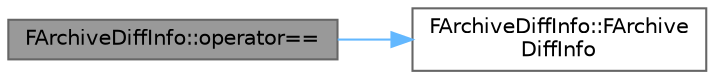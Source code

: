 digraph "FArchiveDiffInfo::operator=="
{
 // INTERACTIVE_SVG=YES
 // LATEX_PDF_SIZE
  bgcolor="transparent";
  edge [fontname=Helvetica,fontsize=10,labelfontname=Helvetica,labelfontsize=10];
  node [fontname=Helvetica,fontsize=10,shape=box,height=0.2,width=0.4];
  rankdir="LR";
  Node1 [id="Node000001",label="FArchiveDiffInfo::operator==",height=0.2,width=0.4,color="gray40", fillcolor="grey60", style="filled", fontcolor="black",tooltip=" "];
  Node1 -> Node2 [id="edge1_Node000001_Node000002",color="steelblue1",style="solid",tooltip=" "];
  Node2 [id="Node000002",label="FArchiveDiffInfo::FArchive\lDiffInfo",height=0.2,width=0.4,color="grey40", fillcolor="white", style="filled",URL="$dd/d83/structFArchiveDiffInfo.html#a0e601a9de3a6a7a7d6d44be02b7e09c4",tooltip=" "];
}
